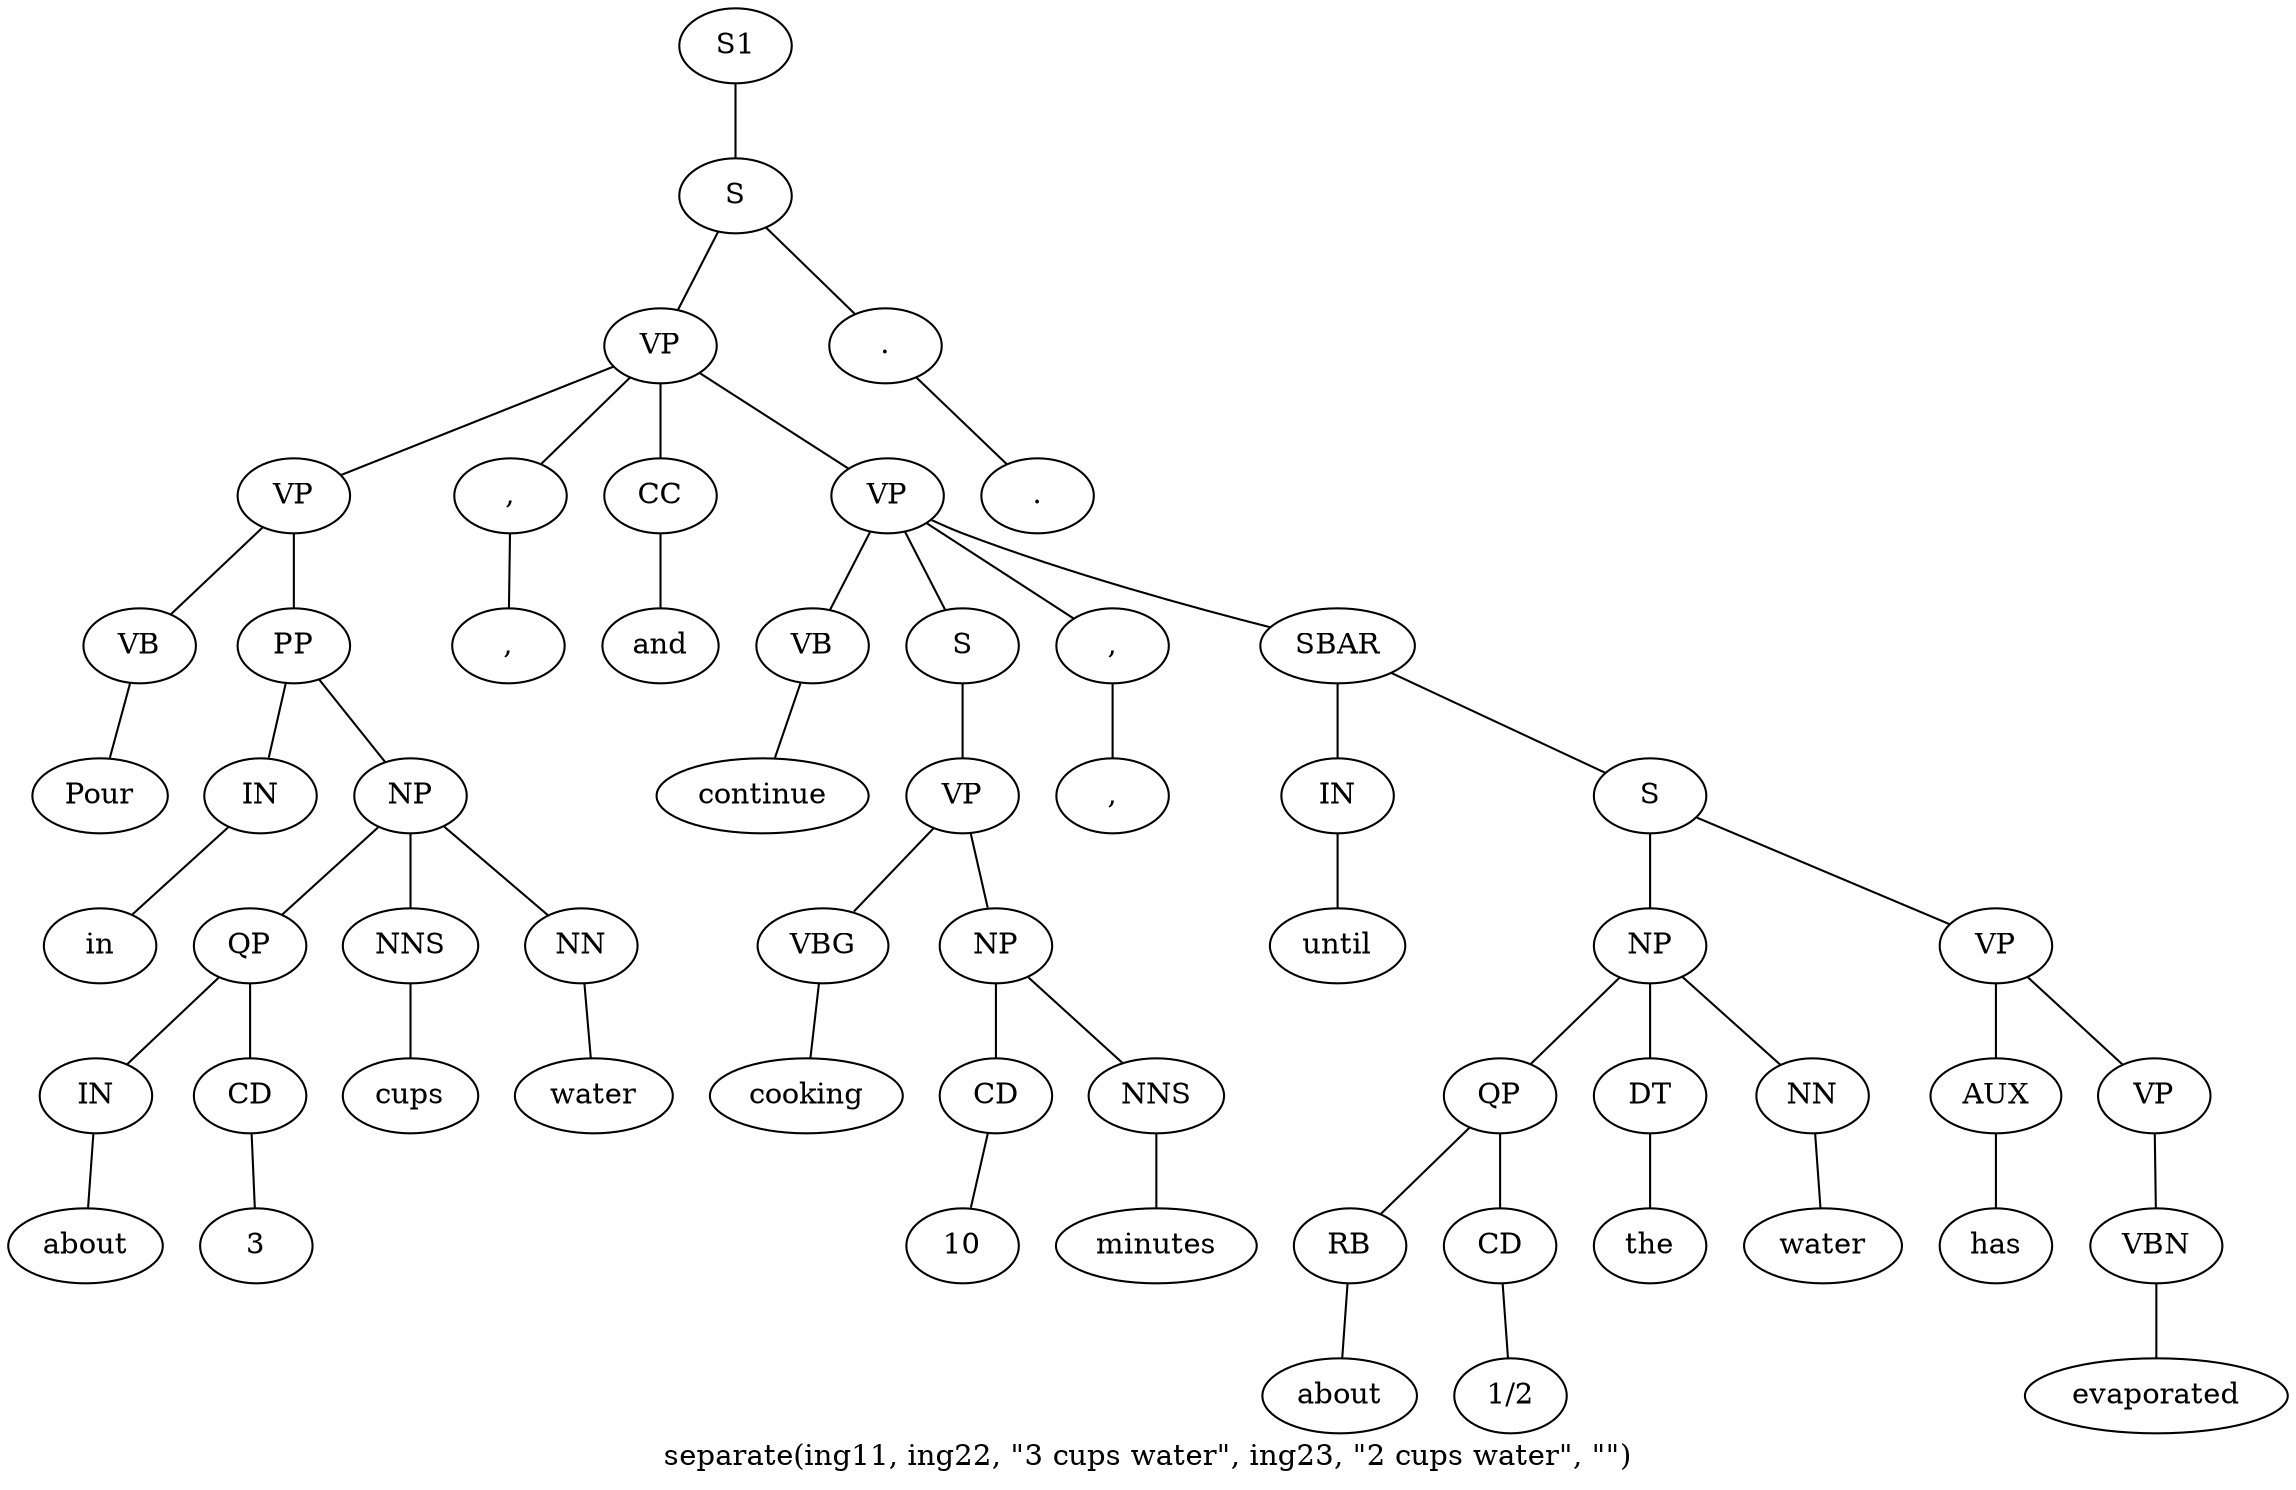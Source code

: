 graph SyntaxGraph {
	label = "separate(ing11, ing22, \"3 cups water\", ing23, \"2 cups water\", \"\")";
	Node0 [label="S1"];
	Node1 [label="S"];
	Node2 [label="VP"];
	Node3 [label="VP"];
	Node4 [label="VB"];
	Node5 [label="Pour"];
	Node6 [label="PP"];
	Node7 [label="IN"];
	Node8 [label="in"];
	Node9 [label="NP"];
	Node10 [label="QP"];
	Node11 [label="IN"];
	Node12 [label="about"];
	Node13 [label="CD"];
	Node14 [label="3"];
	Node15 [label="NNS"];
	Node16 [label="cups"];
	Node17 [label="NN"];
	Node18 [label="water"];
	Node19 [label=","];
	Node20 [label=","];
	Node21 [label="CC"];
	Node22 [label="and"];
	Node23 [label="VP"];
	Node24 [label="VB"];
	Node25 [label="continue"];
	Node26 [label="S"];
	Node27 [label="VP"];
	Node28 [label="VBG"];
	Node29 [label="cooking"];
	Node30 [label="NP"];
	Node31 [label="CD"];
	Node32 [label="10"];
	Node33 [label="NNS"];
	Node34 [label="minutes"];
	Node35 [label=","];
	Node36 [label=","];
	Node37 [label="SBAR"];
	Node38 [label="IN"];
	Node39 [label="until"];
	Node40 [label="S"];
	Node41 [label="NP"];
	Node42 [label="QP"];
	Node43 [label="RB"];
	Node44 [label="about"];
	Node45 [label="CD"];
	Node46 [label="1/2"];
	Node47 [label="DT"];
	Node48 [label="the"];
	Node49 [label="NN"];
	Node50 [label="water"];
	Node51 [label="VP"];
	Node52 [label="AUX"];
	Node53 [label="has"];
	Node54 [label="VP"];
	Node55 [label="VBN"];
	Node56 [label="evaporated"];
	Node57 [label="."];
	Node58 [label="."];

	Node0 -- Node1;
	Node1 -- Node2;
	Node1 -- Node57;
	Node2 -- Node3;
	Node2 -- Node19;
	Node2 -- Node21;
	Node2 -- Node23;
	Node3 -- Node4;
	Node3 -- Node6;
	Node4 -- Node5;
	Node6 -- Node7;
	Node6 -- Node9;
	Node7 -- Node8;
	Node9 -- Node10;
	Node9 -- Node15;
	Node9 -- Node17;
	Node10 -- Node11;
	Node10 -- Node13;
	Node11 -- Node12;
	Node13 -- Node14;
	Node15 -- Node16;
	Node17 -- Node18;
	Node19 -- Node20;
	Node21 -- Node22;
	Node23 -- Node24;
	Node23 -- Node26;
	Node23 -- Node35;
	Node23 -- Node37;
	Node24 -- Node25;
	Node26 -- Node27;
	Node27 -- Node28;
	Node27 -- Node30;
	Node28 -- Node29;
	Node30 -- Node31;
	Node30 -- Node33;
	Node31 -- Node32;
	Node33 -- Node34;
	Node35 -- Node36;
	Node37 -- Node38;
	Node37 -- Node40;
	Node38 -- Node39;
	Node40 -- Node41;
	Node40 -- Node51;
	Node41 -- Node42;
	Node41 -- Node47;
	Node41 -- Node49;
	Node42 -- Node43;
	Node42 -- Node45;
	Node43 -- Node44;
	Node45 -- Node46;
	Node47 -- Node48;
	Node49 -- Node50;
	Node51 -- Node52;
	Node51 -- Node54;
	Node52 -- Node53;
	Node54 -- Node55;
	Node55 -- Node56;
	Node57 -- Node58;
}
